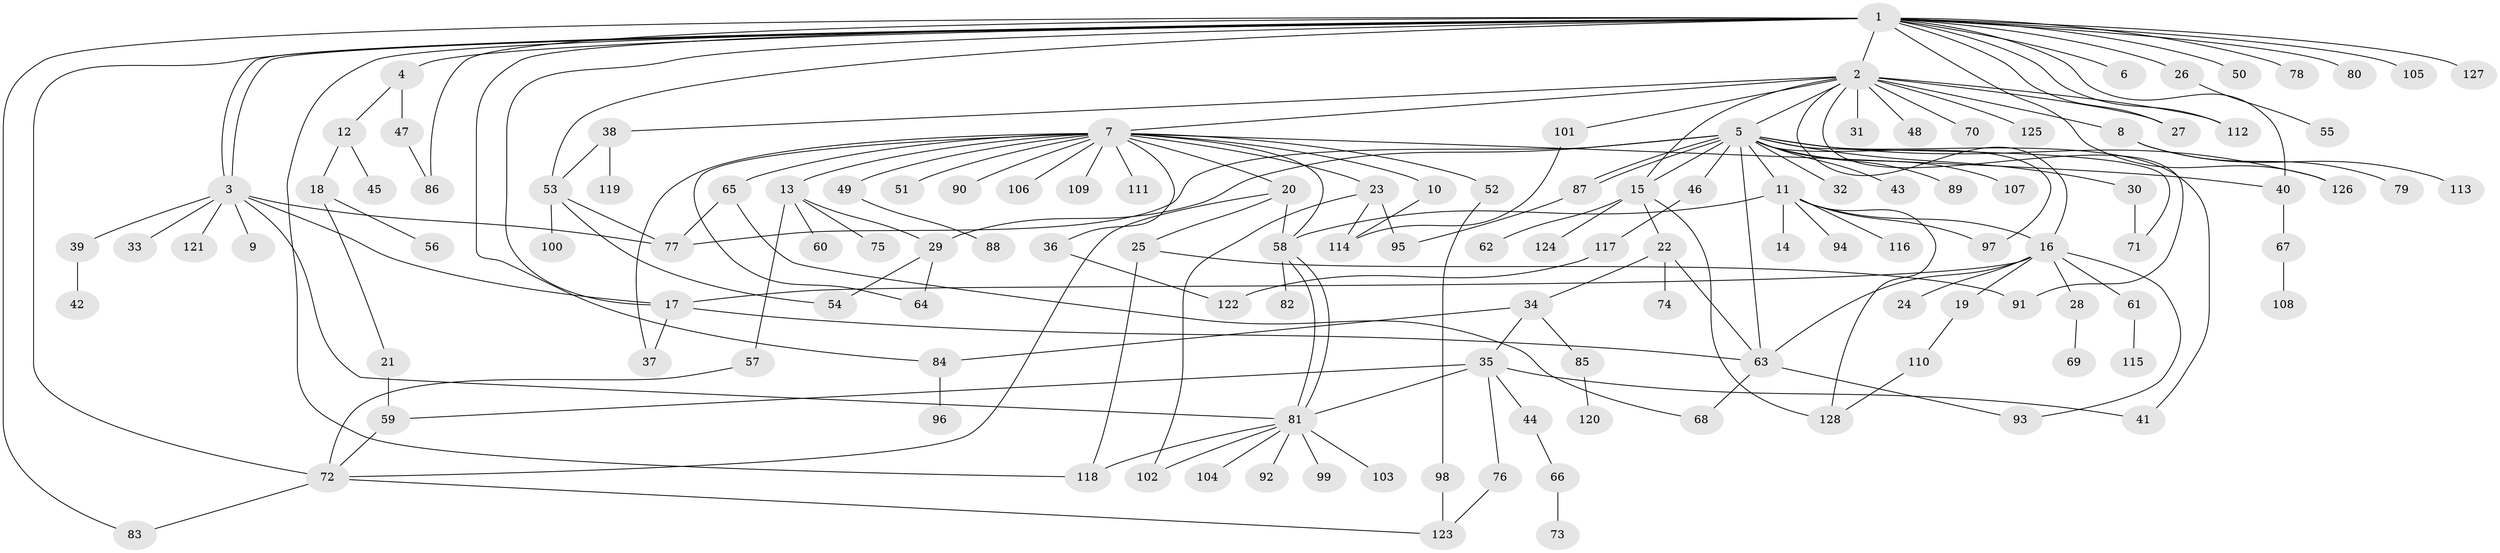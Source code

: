 // coarse degree distribution, {24: 0.010416666666666666, 14: 0.010416666666666666, 7: 0.03125, 3: 0.10416666666666667, 17: 0.010416666666666666, 1: 0.4791666666666667, 18: 0.010416666666666666, 2: 0.21875, 9: 0.010416666666666666, 5: 0.03125, 8: 0.010416666666666666, 4: 0.03125, 6: 0.03125, 10: 0.010416666666666666}
// Generated by graph-tools (version 1.1) at 2025/41/03/06/25 10:41:51]
// undirected, 128 vertices, 177 edges
graph export_dot {
graph [start="1"]
  node [color=gray90,style=filled];
  1;
  2;
  3;
  4;
  5;
  6;
  7;
  8;
  9;
  10;
  11;
  12;
  13;
  14;
  15;
  16;
  17;
  18;
  19;
  20;
  21;
  22;
  23;
  24;
  25;
  26;
  27;
  28;
  29;
  30;
  31;
  32;
  33;
  34;
  35;
  36;
  37;
  38;
  39;
  40;
  41;
  42;
  43;
  44;
  45;
  46;
  47;
  48;
  49;
  50;
  51;
  52;
  53;
  54;
  55;
  56;
  57;
  58;
  59;
  60;
  61;
  62;
  63;
  64;
  65;
  66;
  67;
  68;
  69;
  70;
  71;
  72;
  73;
  74;
  75;
  76;
  77;
  78;
  79;
  80;
  81;
  82;
  83;
  84;
  85;
  86;
  87;
  88;
  89;
  90;
  91;
  92;
  93;
  94;
  95;
  96;
  97;
  98;
  99;
  100;
  101;
  102;
  103;
  104;
  105;
  106;
  107;
  108;
  109;
  110;
  111;
  112;
  113;
  114;
  115;
  116;
  117;
  118;
  119;
  120;
  121;
  122;
  123;
  124;
  125;
  126;
  127;
  128;
  1 -- 2;
  1 -- 3;
  1 -- 3;
  1 -- 4;
  1 -- 6;
  1 -- 17;
  1 -- 26;
  1 -- 27;
  1 -- 40;
  1 -- 50;
  1 -- 53;
  1 -- 72;
  1 -- 78;
  1 -- 80;
  1 -- 83;
  1 -- 84;
  1 -- 86;
  1 -- 105;
  1 -- 112;
  1 -- 118;
  1 -- 126;
  1 -- 127;
  2 -- 5;
  2 -- 7;
  2 -- 8;
  2 -- 15;
  2 -- 16;
  2 -- 27;
  2 -- 31;
  2 -- 38;
  2 -- 48;
  2 -- 70;
  2 -- 91;
  2 -- 101;
  2 -- 112;
  2 -- 125;
  3 -- 9;
  3 -- 17;
  3 -- 33;
  3 -- 39;
  3 -- 77;
  3 -- 81;
  3 -- 121;
  4 -- 12;
  4 -- 47;
  5 -- 11;
  5 -- 15;
  5 -- 29;
  5 -- 30;
  5 -- 32;
  5 -- 41;
  5 -- 43;
  5 -- 46;
  5 -- 63;
  5 -- 71;
  5 -- 77;
  5 -- 87;
  5 -- 87;
  5 -- 89;
  5 -- 97;
  5 -- 107;
  5 -- 126;
  7 -- 10;
  7 -- 13;
  7 -- 20;
  7 -- 23;
  7 -- 36;
  7 -- 37;
  7 -- 40;
  7 -- 49;
  7 -- 51;
  7 -- 52;
  7 -- 58;
  7 -- 64;
  7 -- 65;
  7 -- 90;
  7 -- 106;
  7 -- 109;
  7 -- 111;
  8 -- 79;
  8 -- 113;
  10 -- 114;
  11 -- 14;
  11 -- 16;
  11 -- 58;
  11 -- 94;
  11 -- 97;
  11 -- 116;
  11 -- 128;
  12 -- 18;
  12 -- 45;
  13 -- 29;
  13 -- 57;
  13 -- 60;
  13 -- 75;
  15 -- 22;
  15 -- 62;
  15 -- 124;
  15 -- 128;
  16 -- 17;
  16 -- 19;
  16 -- 24;
  16 -- 28;
  16 -- 61;
  16 -- 63;
  16 -- 93;
  17 -- 37;
  17 -- 63;
  18 -- 21;
  18 -- 56;
  19 -- 110;
  20 -- 25;
  20 -- 58;
  20 -- 72;
  21 -- 59;
  22 -- 34;
  22 -- 63;
  22 -- 74;
  23 -- 95;
  23 -- 102;
  23 -- 114;
  25 -- 91;
  25 -- 118;
  26 -- 55;
  28 -- 69;
  29 -- 54;
  29 -- 64;
  30 -- 71;
  34 -- 35;
  34 -- 84;
  34 -- 85;
  35 -- 41;
  35 -- 44;
  35 -- 59;
  35 -- 76;
  35 -- 81;
  36 -- 122;
  38 -- 53;
  38 -- 119;
  39 -- 42;
  40 -- 67;
  44 -- 66;
  46 -- 117;
  47 -- 86;
  49 -- 88;
  52 -- 98;
  53 -- 54;
  53 -- 77;
  53 -- 100;
  57 -- 72;
  58 -- 81;
  58 -- 81;
  58 -- 82;
  59 -- 72;
  61 -- 115;
  63 -- 68;
  63 -- 93;
  65 -- 68;
  65 -- 77;
  66 -- 73;
  67 -- 108;
  72 -- 83;
  72 -- 123;
  76 -- 123;
  81 -- 92;
  81 -- 99;
  81 -- 102;
  81 -- 103;
  81 -- 104;
  81 -- 118;
  84 -- 96;
  85 -- 120;
  87 -- 95;
  98 -- 123;
  101 -- 114;
  110 -- 128;
  117 -- 122;
}

